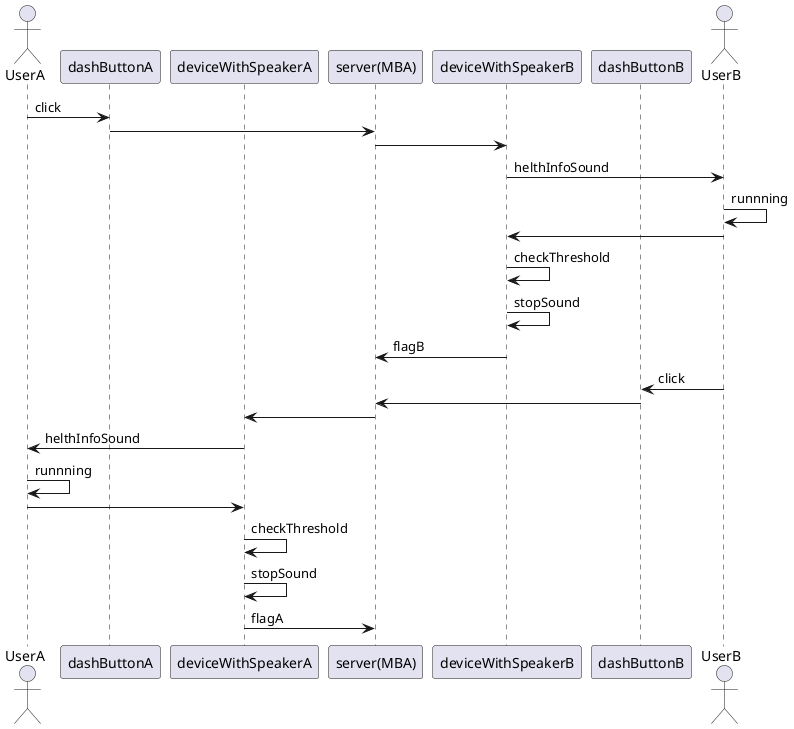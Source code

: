 @startuml
actor UserA
UserA -> dashButtonA : click
participant deviceWithSpeakerA
participant "server(MBA)" as server
dashButtonA -> server
server -> deviceWithSpeakerB
participant dashButtonB
actor UserB
deviceWithSpeakerB -> UserB : helthInfoSound
UserB -> UserB : runnning
UserB -> deviceWithSpeakerB
deviceWithSpeakerB -> deviceWithSpeakerB : checkThreshold
deviceWithSpeakerB -> deviceWithSpeakerB : stopSound
deviceWithSpeakerB -> server : flagB

UserB -> dashButtonB : click
dashButtonB -> server
server -> deviceWithSpeakerA
deviceWithSpeakerA -> UserA : helthInfoSound
UserA -> UserA : runnning
UserA -> deviceWithSpeakerA
deviceWithSpeakerA -> deviceWithSpeakerA : checkThreshold
deviceWithSpeakerA -> deviceWithSpeakerA : stopSound
deviceWithSpeakerA -> server : flagA

@enduml
ctr + alt + p
